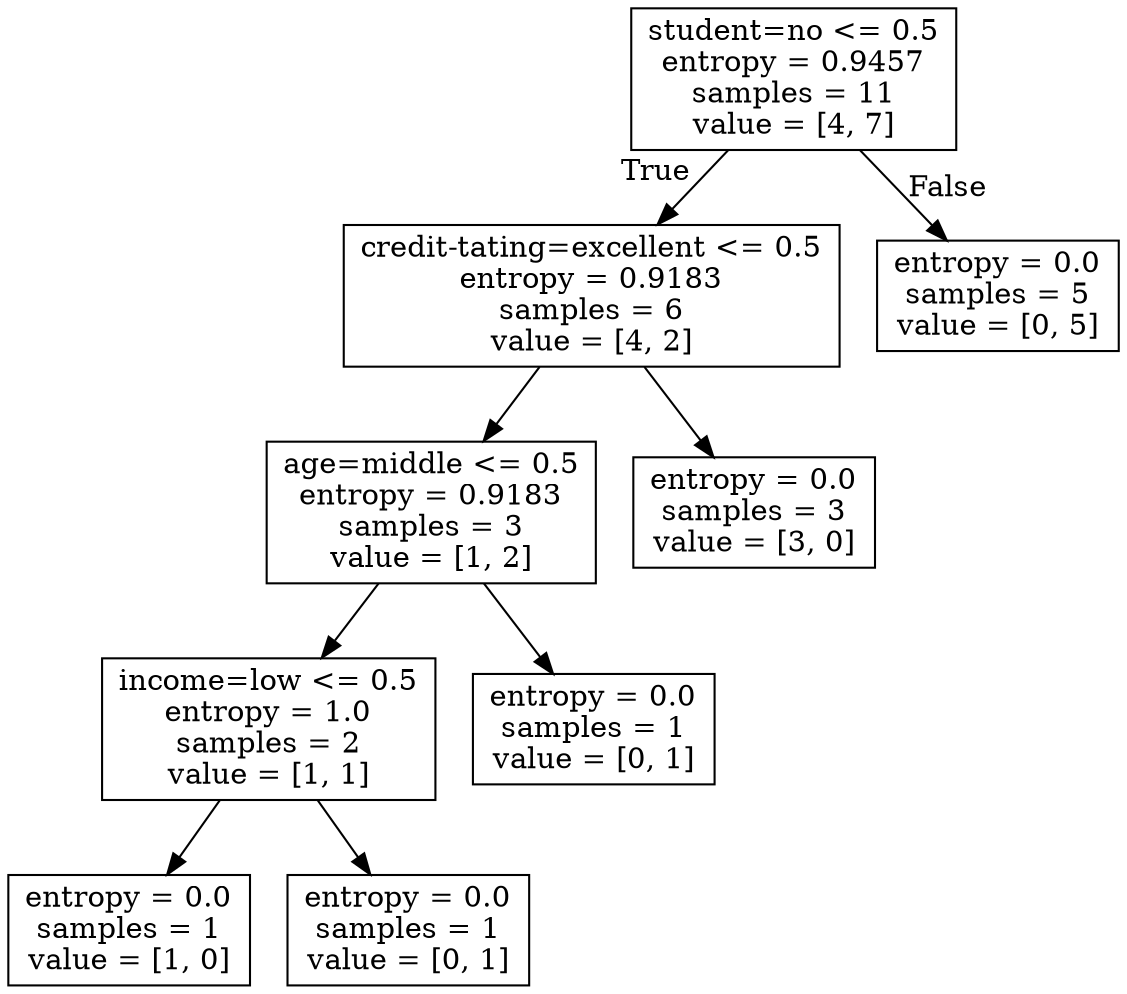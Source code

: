 digraph Tree {
node [shape=box] ;
0 [label="student=no <= 0.5\nentropy = 0.9457\nsamples = 11\nvalue = [4, 7]"] ;
1 [label="credit-tating=excellent <= 0.5\nentropy = 0.9183\nsamples = 6\nvalue = [4, 2]"] ;
0 -> 1 [labeldistance=2.5, labelangle=45, headlabel="True"] ;
2 [label="age=middle <= 0.5\nentropy = 0.9183\nsamples = 3\nvalue = [1, 2]"] ;
1 -> 2 ;
3 [label="income=low <= 0.5\nentropy = 1.0\nsamples = 2\nvalue = [1, 1]"] ;
2 -> 3 ;
4 [label="entropy = 0.0\nsamples = 1\nvalue = [1, 0]"] ;
3 -> 4 ;
5 [label="entropy = 0.0\nsamples = 1\nvalue = [0, 1]"] ;
3 -> 5 ;
6 [label="entropy = 0.0\nsamples = 1\nvalue = [0, 1]"] ;
2 -> 6 ;
7 [label="entropy = 0.0\nsamples = 3\nvalue = [3, 0]"] ;
1 -> 7 ;
8 [label="entropy = 0.0\nsamples = 5\nvalue = [0, 5]"] ;
0 -> 8 [labeldistance=2.5, labelangle=-45, headlabel="False"] ;
}